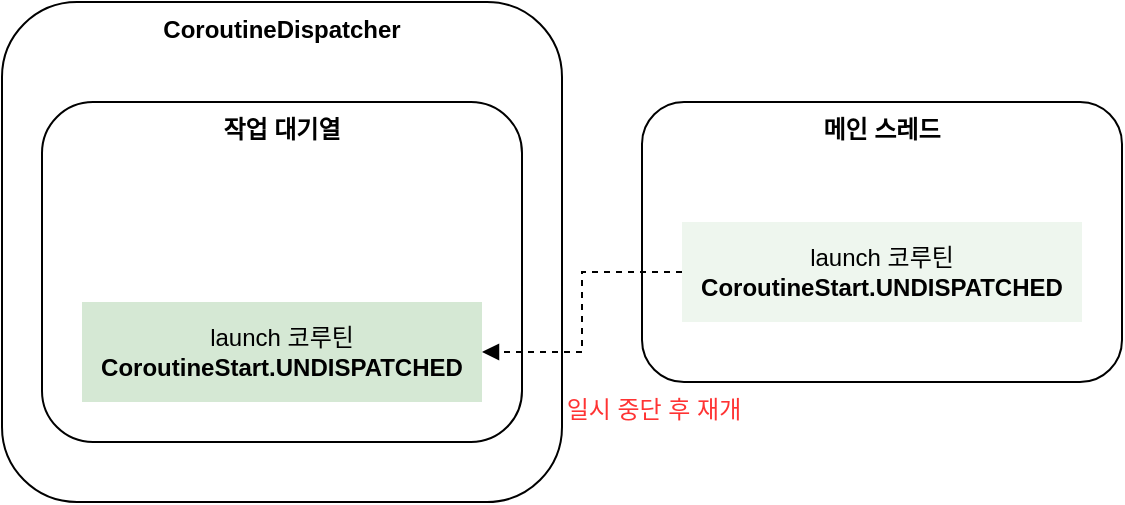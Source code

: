<mxfile version="26.1.1">
  <diagram name="Page-1" id="Pt6bZKsJoHhe15BW6kul">
    <mxGraphModel dx="1114" dy="878" grid="1" gridSize="10" guides="1" tooltips="1" connect="1" arrows="1" fold="1" page="1" pageScale="1" pageWidth="827" pageHeight="1169" math="0" shadow="0">
      <root>
        <mxCell id="0" />
        <mxCell id="1" parent="0" />
        <mxCell id="4V9h3K9xKf_b1IwiSmPG-12" value="메인 스레드" style="rounded=1;whiteSpace=wrap;html=1;fontStyle=1;verticalAlign=top;" vertex="1" parent="1">
          <mxGeometry x="520" y="150" width="240" height="140" as="geometry" />
        </mxCell>
        <mxCell id="4V9h3K9xKf_b1IwiSmPG-13" value="CoroutineDispatcher" style="rounded=1;whiteSpace=wrap;html=1;fontStyle=1;verticalAlign=top;" vertex="1" parent="1">
          <mxGeometry x="200" y="100" width="280" height="250" as="geometry" />
        </mxCell>
        <mxCell id="4V9h3K9xKf_b1IwiSmPG-14" value="작업 대기열" style="rounded=1;whiteSpace=wrap;html=1;fontStyle=1;verticalAlign=top;" vertex="1" parent="1">
          <mxGeometry x="220" y="150" width="240" height="170" as="geometry" />
        </mxCell>
        <mxCell id="4V9h3K9xKf_b1IwiSmPG-24" style="edgeStyle=orthogonalEdgeStyle;rounded=0;orthogonalLoop=1;jettySize=auto;html=1;entryX=1;entryY=0.5;entryDx=0;entryDy=0;dashed=1;endArrow=block;endFill=1;" edge="1" parent="1" source="4V9h3K9xKf_b1IwiSmPG-15" target="4V9h3K9xKf_b1IwiSmPG-23">
          <mxGeometry relative="1" as="geometry" />
        </mxCell>
        <mxCell id="4V9h3K9xKf_b1IwiSmPG-15" value="launch 코루틴&lt;div&gt;&lt;b&gt;CoroutineStart.UNDISPATCHED&lt;/b&gt;&lt;/div&gt;" style="rounded=0;whiteSpace=wrap;html=1;fillColor=#d5e8d4;strokeColor=none;opacity=40;" vertex="1" parent="1">
          <mxGeometry x="540" y="210" width="200" height="50" as="geometry" />
        </mxCell>
        <mxCell id="4V9h3K9xKf_b1IwiSmPG-16" value="일시 중단 후 재개" style="text;html=1;align=center;verticalAlign=middle;whiteSpace=wrap;rounded=0;fontColor=#FF3333;" vertex="1" parent="1">
          <mxGeometry x="471" y="289" width="110" height="30" as="geometry" />
        </mxCell>
        <mxCell id="4V9h3K9xKf_b1IwiSmPG-23" value="launch 코루틴&lt;div&gt;&lt;b&gt;CoroutineStart.UNDISPATCHED&lt;/b&gt;&lt;/div&gt;" style="rounded=0;whiteSpace=wrap;html=1;fillColor=#d5e8d4;strokeColor=none;" vertex="1" parent="1">
          <mxGeometry x="240" y="250" width="200" height="50" as="geometry" />
        </mxCell>
      </root>
    </mxGraphModel>
  </diagram>
</mxfile>
